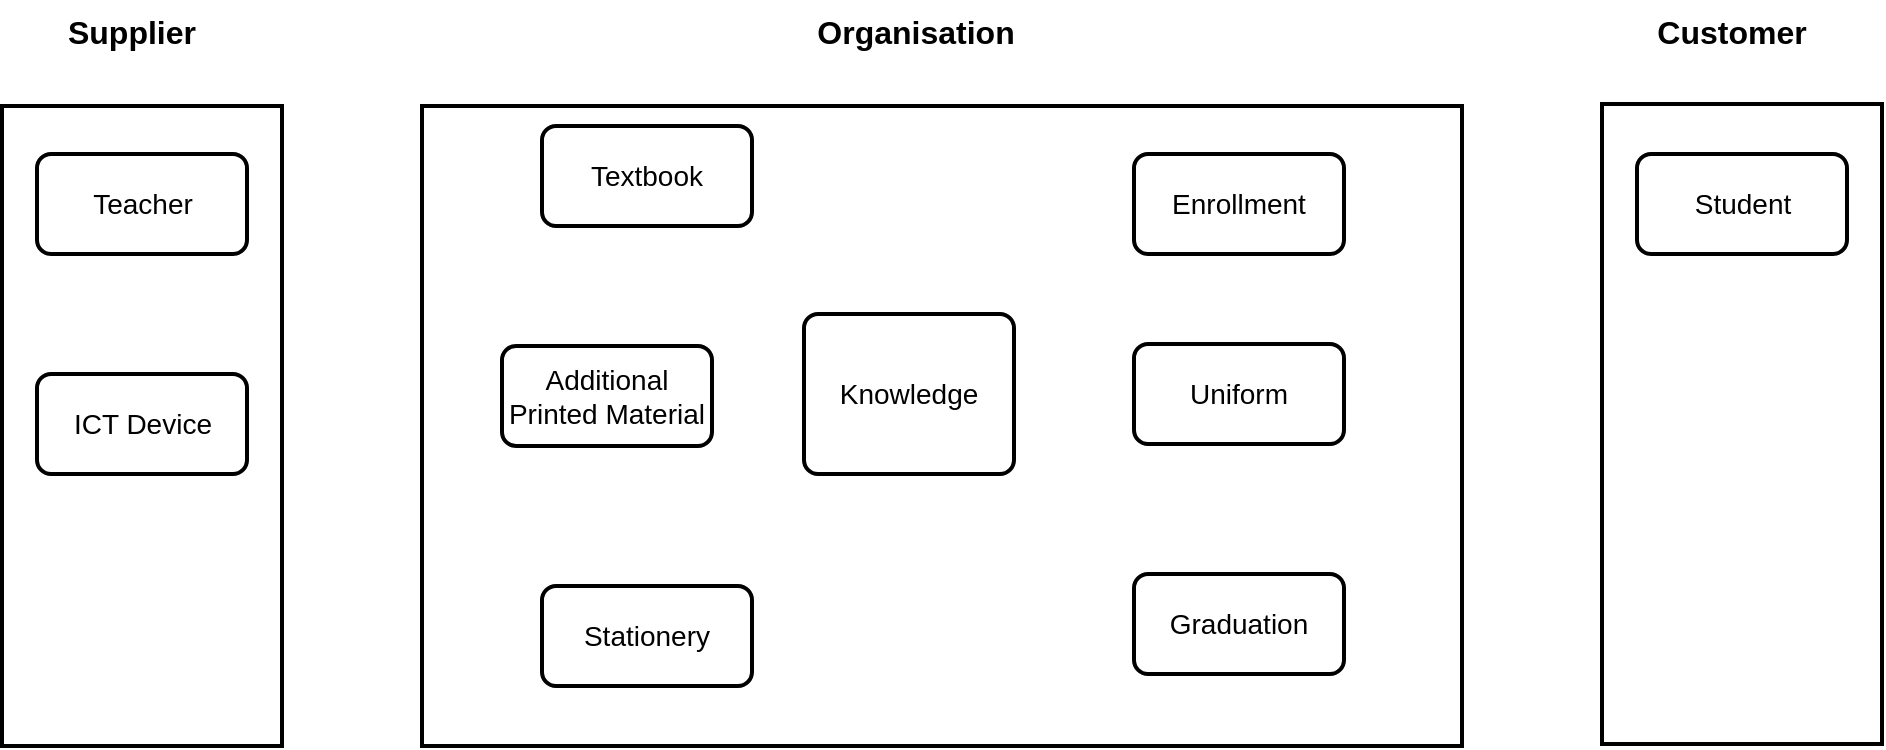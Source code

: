 <mxfile version="16.0.0" type="device" pages="3"><diagram id="x6pz98C7TG5AnqlT1_4W" name="Relationship_Map"><mxGraphModel dx="1053" dy="667" grid="1" gridSize="10" guides="1" tooltips="1" connect="1" arrows="1" fold="1" page="1" pageScale="1" pageWidth="1169" pageHeight="827" math="0" shadow="0"><root><mxCell id="0"/><mxCell id="1" parent="0"/><mxCell id="0auIUbJXRHPaXSgd2LQM-18" value="" style="rounded=0;whiteSpace=wrap;html=1;glass=0;strokeWidth=2;" vertex="1" parent="1"><mxGeometry x="910" y="279" width="140" height="320" as="geometry"/></mxCell><mxCell id="0auIUbJXRHPaXSgd2LQM-2" value="" style="rounded=0;whiteSpace=wrap;html=1;glass=0;strokeWidth=2;" vertex="1" parent="1"><mxGeometry x="110" y="280" width="140" height="320" as="geometry"/></mxCell><mxCell id="0auIUbJXRHPaXSgd2LQM-1" value="&lt;font style=&quot;font-size: 14px&quot;&gt;Teacher&lt;/font&gt;" style="rounded=1;whiteSpace=wrap;html=1;absoluteArcSize=1;arcSize=14;strokeWidth=2;" vertex="1" parent="1"><mxGeometry x="127.5" y="304" width="105" height="50" as="geometry"/></mxCell><mxCell id="0auIUbJXRHPaXSgd2LQM-3" value="Supplier" style="text;html=1;strokeColor=none;fillColor=none;align=center;verticalAlign=middle;whiteSpace=wrap;rounded=0;fontStyle=1;fontSize=16;" vertex="1" parent="1"><mxGeometry x="135" y="227" width="80" height="31" as="geometry"/></mxCell><mxCell id="0auIUbJXRHPaXSgd2LQM-4" value="&lt;font style=&quot;font-size: 14px&quot;&gt;ICT Device&lt;/font&gt;" style="rounded=1;whiteSpace=wrap;html=1;absoluteArcSize=1;arcSize=14;strokeWidth=2;" vertex="1" parent="1"><mxGeometry x="127.5" y="414" width="105" height="50" as="geometry"/></mxCell><mxCell id="0auIUbJXRHPaXSgd2LQM-5" value="" style="rounded=0;whiteSpace=wrap;html=1;glass=0;strokeWidth=2;" vertex="1" parent="1"><mxGeometry x="320" y="280" width="520" height="320" as="geometry"/></mxCell><mxCell id="0auIUbJXRHPaXSgd2LQM-6" value="&lt;font style=&quot;font-size: 14px&quot;&gt;Textbook&lt;/font&gt;" style="rounded=1;whiteSpace=wrap;html=1;absoluteArcSize=1;arcSize=14;strokeWidth=2;" vertex="1" parent="1"><mxGeometry x="380" y="290" width="105" height="50" as="geometry"/></mxCell><mxCell id="0auIUbJXRHPaXSgd2LQM-7" value="Organisation" style="text;html=1;strokeColor=none;fillColor=none;align=center;verticalAlign=middle;whiteSpace=wrap;rounded=0;fontStyle=1;fontSize=16;" vertex="1" parent="1"><mxGeometry x="500.75" y="227" width="132" height="31" as="geometry"/></mxCell><mxCell id="0auIUbJXRHPaXSgd2LQM-8" value="&lt;span style=&quot;font-size: 14px&quot;&gt;Additional Printed Material&lt;/span&gt;" style="rounded=1;whiteSpace=wrap;html=1;absoluteArcSize=1;arcSize=14;strokeWidth=2;" vertex="1" parent="1"><mxGeometry x="360" y="400" width="105" height="50" as="geometry"/></mxCell><mxCell id="0auIUbJXRHPaXSgd2LQM-9" value="&lt;font style=&quot;font-size: 14px&quot;&gt;Enrollment&lt;/font&gt;" style="rounded=1;whiteSpace=wrap;html=1;absoluteArcSize=1;arcSize=14;strokeWidth=2;" vertex="1" parent="1"><mxGeometry x="676" y="304" width="105" height="50" as="geometry"/></mxCell><mxCell id="0auIUbJXRHPaXSgd2LQM-10" value="&lt;font style=&quot;font-size: 14px&quot;&gt;Graduation&lt;/font&gt;" style="rounded=1;whiteSpace=wrap;html=1;absoluteArcSize=1;arcSize=14;strokeWidth=2;" vertex="1" parent="1"><mxGeometry x="676" y="514" width="105" height="50" as="geometry"/></mxCell><mxCell id="0auIUbJXRHPaXSgd2LQM-11" value="&lt;font style=&quot;font-size: 14px&quot;&gt;Knowledge&lt;/font&gt;" style="rounded=1;whiteSpace=wrap;html=1;absoluteArcSize=1;arcSize=14;strokeWidth=2;" vertex="1" parent="1"><mxGeometry x="511" y="384" width="105" height="80" as="geometry"/></mxCell><mxCell id="0auIUbJXRHPaXSgd2LQM-12" value="&lt;font style=&quot;font-size: 14px&quot;&gt;Uniform&lt;/font&gt;" style="rounded=1;whiteSpace=wrap;html=1;absoluteArcSize=1;arcSize=14;strokeWidth=2;" vertex="1" parent="1"><mxGeometry x="676" y="399" width="105" height="50" as="geometry"/></mxCell><mxCell id="0auIUbJXRHPaXSgd2LQM-14" value="&lt;font style=&quot;font-size: 14px&quot;&gt;Student&lt;/font&gt;" style="rounded=1;whiteSpace=wrap;html=1;absoluteArcSize=1;arcSize=14;strokeWidth=2;" vertex="1" parent="1"><mxGeometry x="927.5" y="304" width="105" height="50" as="geometry"/></mxCell><mxCell id="0auIUbJXRHPaXSgd2LQM-15" value="Customer" style="text;html=1;strokeColor=none;fillColor=none;align=center;verticalAlign=middle;whiteSpace=wrap;rounded=0;fontStyle=1;fontSize=16;" vertex="1" parent="1"><mxGeometry x="935" y="227" width="80" height="31" as="geometry"/></mxCell><mxCell id="0auIUbJXRHPaXSgd2LQM-17" value="&lt;font style=&quot;font-size: 14px&quot;&gt;Stationery&lt;/font&gt;" style="rounded=1;whiteSpace=wrap;html=1;absoluteArcSize=1;arcSize=14;strokeWidth=2;" vertex="1" parent="1"><mxGeometry x="380" y="520" width="105" height="50" as="geometry"/></mxCell></root></mxGraphModel></diagram><diagram id="L7aQqw3ZorXr34uz7Pyq" name="Cross_Functional_Map"><mxGraphModel dx="1342" dy="901" grid="1" gridSize="10" guides="1" tooltips="1" connect="1" arrows="1" fold="1" page="1" pageScale="1" pageWidth="827" pageHeight="1169" math="0" shadow="0"><root><mxCell id="yuk8WMqIJD_Ab6Wd90l_-0"/><mxCell id="yuk8WMqIJD_Ab6Wd90l_-1" parent="yuk8WMqIJD_Ab6Wd90l_-0"/></root></mxGraphModel></diagram><diagram id="ZL0U1zvoCEjLWWlksyNt" name="Flowchart"><mxGraphModel dx="1342" dy="901" grid="1" gridSize="10" guides="1" tooltips="1" connect="1" arrows="1" fold="1" page="1" pageScale="1" pageWidth="827" pageHeight="1169" math="0" shadow="0"><root><mxCell id="VTOnfjeVnaZ11V27FTeN-0"/><mxCell id="VTOnfjeVnaZ11V27FTeN-1" parent="VTOnfjeVnaZ11V27FTeN-0"/></root></mxGraphModel></diagram></mxfile>